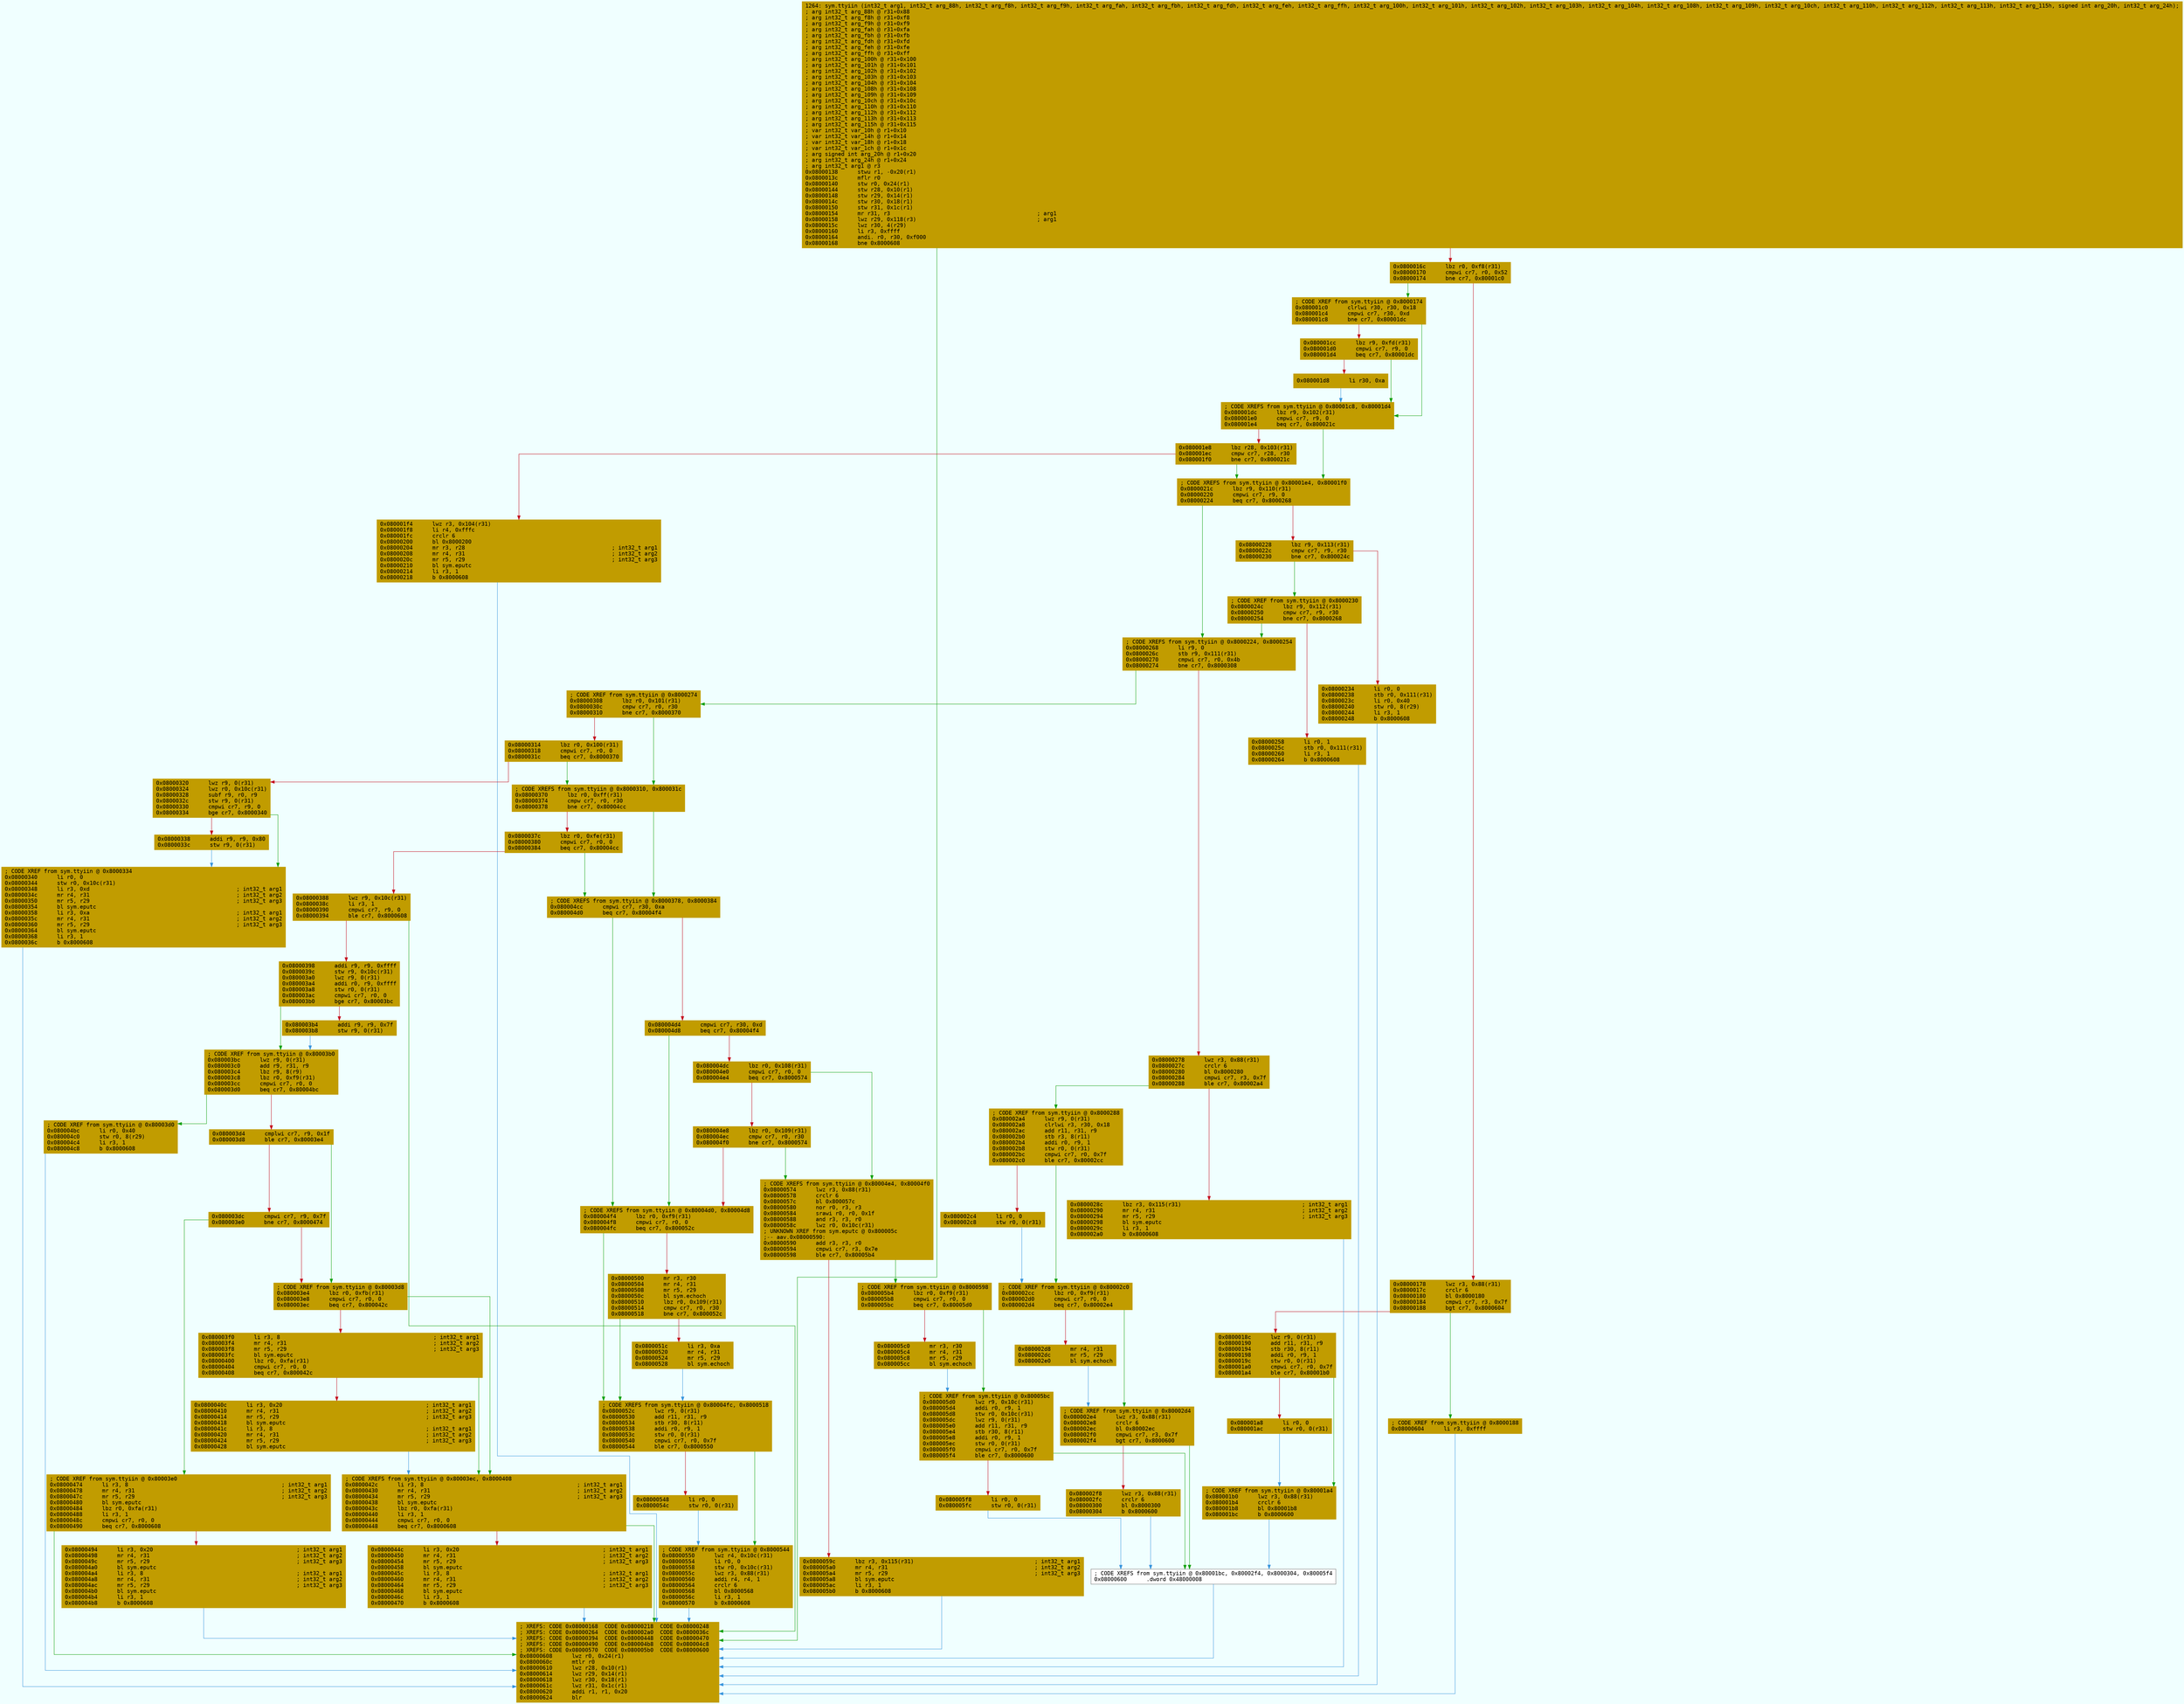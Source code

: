 digraph code {
	graph [bgcolor=azure fontsize=8 fontname="Courier" splines="ortho"];
	node [fillcolor=gray style=filled shape=box];
	edge [arrowhead="normal"];
	"0x08000138" [URL="sym.ttyiin/0x08000138", fillcolor="#c19c00",color="#c19c00", fontname="Courier",label="1264: sym.ttyiin (int32_t arg1, int32_t arg_88h, int32_t arg_f8h, int32_t arg_f9h, int32_t arg_fah, int32_t arg_fbh, int32_t arg_fdh, int32_t arg_feh, int32_t arg_ffh, int32_t arg_100h, int32_t arg_101h, int32_t arg_102h, int32_t arg_103h, int32_t arg_104h, int32_t arg_108h, int32_t arg_109h, int32_t arg_10ch, int32_t arg_110h, int32_t arg_112h, int32_t arg_113h, int32_t arg_115h, signed int arg_20h, int32_t arg_24h);\l; arg int32_t arg_88h @ r31+0x88\l; arg int32_t arg_f8h @ r31+0xf8\l; arg int32_t arg_f9h @ r31+0xf9\l; arg int32_t arg_fah @ r31+0xfa\l; arg int32_t arg_fbh @ r31+0xfb\l; arg int32_t arg_fdh @ r31+0xfd\l; arg int32_t arg_feh @ r31+0xfe\l; arg int32_t arg_ffh @ r31+0xff\l; arg int32_t arg_100h @ r31+0x100\l; arg int32_t arg_101h @ r31+0x101\l; arg int32_t arg_102h @ r31+0x102\l; arg int32_t arg_103h @ r31+0x103\l; arg int32_t arg_104h @ r31+0x104\l; arg int32_t arg_108h @ r31+0x108\l; arg int32_t arg_109h @ r31+0x109\l; arg int32_t arg_10ch @ r31+0x10c\l; arg int32_t arg_110h @ r31+0x110\l; arg int32_t arg_112h @ r31+0x112\l; arg int32_t arg_113h @ r31+0x113\l; arg int32_t arg_115h @ r31+0x115\l; var int32_t var_10h @ r1+0x10\l; var int32_t var_14h @ r1+0x14\l; var int32_t var_18h @ r1+0x18\l; var int32_t var_1ch @ r1+0x1c\l; arg signed int arg_20h @ r1+0x20\l; arg int32_t arg_24h @ r1+0x24\l; arg int32_t arg1 @ r3\l0x08000138      stwu r1, -0x20(r1)\l0x0800013c      mflr r0\l0x08000140      stw r0, 0x24(r1)\l0x08000144      stw r28, 0x10(r1)\l0x08000148      stw r29, 0x14(r1)\l0x0800014c      stw r30, 0x18(r1)\l0x08000150      stw r31, 0x1c(r1)\l0x08000154      mr r31, r3                                             ; arg1\l0x08000158      lwz r29, 0x118(r3)                                     ; arg1\l0x0800015c      lwz r30, 4(r29)\l0x08000160      li r3, 0xffff\l0x08000164      andi. r0, r30, 0xf000\l0x08000168      bne 0x8000608\l"]
	"0x0800016c" [URL="sym.ttyiin/0x0800016c", fillcolor="#c19c00",color="#c19c00", fontname="Courier",label="0x0800016c      lbz r0, 0xf8(r31)\l0x08000170      cmpwi cr7, r0, 0x52\l0x08000174      bne cr7, 0x80001c0\l"]
	"0x08000178" [URL="sym.ttyiin/0x08000178", fillcolor="#c19c00",color="#c19c00", fontname="Courier",label="0x08000178      lwz r3, 0x88(r31)\l0x0800017c      crclr 6\l0x08000180      bl 0x8000180\l0x08000184      cmpwi cr7, r3, 0x7f\l0x08000188      bgt cr7, 0x8000604\l"]
	"0x0800018c" [URL="sym.ttyiin/0x0800018c", fillcolor="#c19c00",color="#c19c00", fontname="Courier",label="0x0800018c      lwz r9, 0(r31)\l0x08000190      add r11, r31, r9\l0x08000194      stb r30, 8(r11)\l0x08000198      addi r0, r9, 1\l0x0800019c      stw r0, 0(r31)\l0x080001a0      cmpwi cr7, r0, 0x7f\l0x080001a4      ble cr7, 0x80001b0\l"]
	"0x080001a8" [URL="sym.ttyiin/0x080001a8", fillcolor="#c19c00",color="#c19c00", fontname="Courier",label="0x080001a8      li r0, 0\l0x080001ac      stw r0, 0(r31)\l"]
	"0x080001b0" [URL="sym.ttyiin/0x080001b0", fillcolor="#c19c00",color="#c19c00", fontname="Courier",label="; CODE XREF from sym.ttyiin @ 0x80001a4\l0x080001b0      lwz r3, 0x88(r31)\l0x080001b4      crclr 6\l0x080001b8      bl 0x80001b8\l0x080001bc      b 0x8000600\l"]
	"0x080001c0" [URL="sym.ttyiin/0x080001c0", fillcolor="#c19c00",color="#c19c00", fontname="Courier",label="; CODE XREF from sym.ttyiin @ 0x8000174\l0x080001c0      clrlwi r30, r30, 0x18\l0x080001c4      cmpwi cr7, r30, 0xd\l0x080001c8      bne cr7, 0x80001dc\l"]
	"0x080001cc" [URL="sym.ttyiin/0x080001cc", fillcolor="#c19c00",color="#c19c00", fontname="Courier",label="0x080001cc      lbz r9, 0xfd(r31)\l0x080001d0      cmpwi cr7, r9, 0\l0x080001d4      beq cr7, 0x80001dc\l"]
	"0x080001d8" [URL="sym.ttyiin/0x080001d8", fillcolor="#c19c00",color="#c19c00", fontname="Courier",label="0x080001d8      li r30, 0xa\l"]
	"0x080001dc" [URL="sym.ttyiin/0x080001dc", fillcolor="#c19c00",color="#c19c00", fontname="Courier",label="; CODE XREFS from sym.ttyiin @ 0x80001c8, 0x80001d4\l0x080001dc      lbz r9, 0x102(r31)\l0x080001e0      cmpwi cr7, r9, 0\l0x080001e4      beq cr7, 0x800021c\l"]
	"0x080001e8" [URL="sym.ttyiin/0x080001e8", fillcolor="#c19c00",color="#c19c00", fontname="Courier",label="0x080001e8      lbz r28, 0x103(r31)\l0x080001ec      cmpw cr7, r28, r30\l0x080001f0      bne cr7, 0x800021c\l"]
	"0x080001f4" [URL="sym.ttyiin/0x080001f4", fillcolor="#c19c00",color="#c19c00", fontname="Courier",label="0x080001f4      lwz r3, 0x104(r31)\l0x080001f8      li r4, 0xfffc\l0x080001fc      crclr 6\l0x08000200      bl 0x8000200\l0x08000204      mr r3, r28                                             ; int32_t arg1\l0x08000208      mr r4, r31                                             ; int32_t arg2\l0x0800020c      mr r5, r29                                             ; int32_t arg3\l0x08000210      bl sym.eputc\l0x08000214      li r3, 1\l0x08000218      b 0x8000608\l"]
	"0x0800021c" [URL="sym.ttyiin/0x0800021c", fillcolor="#c19c00",color="#c19c00", fontname="Courier",label="; CODE XREFS from sym.ttyiin @ 0x80001e4, 0x80001f0\l0x0800021c      lbz r9, 0x110(r31)\l0x08000220      cmpwi cr7, r9, 0\l0x08000224      beq cr7, 0x8000268\l"]
	"0x08000228" [URL="sym.ttyiin/0x08000228", fillcolor="#c19c00",color="#c19c00", fontname="Courier",label="0x08000228      lbz r9, 0x113(r31)\l0x0800022c      cmpw cr7, r9, r30\l0x08000230      bne cr7, 0x800024c\l"]
	"0x08000234" [URL="sym.ttyiin/0x08000234", fillcolor="#c19c00",color="#c19c00", fontname="Courier",label="0x08000234      li r0, 0\l0x08000238      stb r0, 0x111(r31)\l0x0800023c      li r0, 0x40\l0x08000240      stw r0, 8(r29)\l0x08000244      li r3, 1\l0x08000248      b 0x8000608\l"]
	"0x0800024c" [URL="sym.ttyiin/0x0800024c", fillcolor="#c19c00",color="#c19c00", fontname="Courier",label="; CODE XREF from sym.ttyiin @ 0x8000230\l0x0800024c      lbz r9, 0x112(r31)\l0x08000250      cmpw cr7, r9, r30\l0x08000254      bne cr7, 0x8000268\l"]
	"0x08000258" [URL="sym.ttyiin/0x08000258", fillcolor="#c19c00",color="#c19c00", fontname="Courier",label="0x08000258      li r0, 1\l0x0800025c      stb r0, 0x111(r31)\l0x08000260      li r3, 1\l0x08000264      b 0x8000608\l"]
	"0x08000268" [URL="sym.ttyiin/0x08000268", fillcolor="#c19c00",color="#c19c00", fontname="Courier",label="; CODE XREFS from sym.ttyiin @ 0x8000224, 0x8000254\l0x08000268      li r9, 0\l0x0800026c      stb r9, 0x111(r31)\l0x08000270      cmpwi cr7, r0, 0x4b\l0x08000274      bne cr7, 0x8000308\l"]
	"0x08000278" [URL="sym.ttyiin/0x08000278", fillcolor="#c19c00",color="#c19c00", fontname="Courier",label="0x08000278      lwz r3, 0x88(r31)\l0x0800027c      crclr 6\l0x08000280      bl 0x8000280\l0x08000284      cmpwi cr7, r3, 0x7f\l0x08000288      ble cr7, 0x80002a4\l"]
	"0x0800028c" [URL="sym.ttyiin/0x0800028c", fillcolor="#c19c00",color="#c19c00", fontname="Courier",label="0x0800028c      lbz r3, 0x115(r31)                                     ; int32_t arg1\l0x08000290      mr r4, r31                                             ; int32_t arg2\l0x08000294      mr r5, r29                                             ; int32_t arg3\l0x08000298      bl sym.eputc\l0x0800029c      li r3, 1\l0x080002a0      b 0x8000608\l"]
	"0x080002a4" [URL="sym.ttyiin/0x080002a4", fillcolor="#c19c00",color="#c19c00", fontname="Courier",label="; CODE XREF from sym.ttyiin @ 0x8000288\l0x080002a4      lwz r9, 0(r31)\l0x080002a8      clrlwi r3, r30, 0x18\l0x080002ac      add r11, r31, r9\l0x080002b0      stb r3, 8(r11)\l0x080002b4      addi r0, r9, 1\l0x080002b8      stw r0, 0(r31)\l0x080002bc      cmpwi cr7, r0, 0x7f\l0x080002c0      ble cr7, 0x80002cc\l"]
	"0x080002c4" [URL="sym.ttyiin/0x080002c4", fillcolor="#c19c00",color="#c19c00", fontname="Courier",label="0x080002c4      li r0, 0\l0x080002c8      stw r0, 0(r31)\l"]
	"0x080002cc" [URL="sym.ttyiin/0x080002cc", fillcolor="#c19c00",color="#c19c00", fontname="Courier",label="; CODE XREF from sym.ttyiin @ 0x80002c0\l0x080002cc      lbz r0, 0xf9(r31)\l0x080002d0      cmpwi cr7, r0, 0\l0x080002d4      beq cr7, 0x80002e4\l"]
	"0x080002d8" [URL="sym.ttyiin/0x080002d8", fillcolor="#c19c00",color="#c19c00", fontname="Courier",label="0x080002d8      mr r4, r31\l0x080002dc      mr r5, r29\l0x080002e0      bl sym.echoch\l"]
	"0x080002e4" [URL="sym.ttyiin/0x080002e4", fillcolor="#c19c00",color="#c19c00", fontname="Courier",label="; CODE XREF from sym.ttyiin @ 0x80002d4\l0x080002e4      lwz r3, 0x88(r31)\l0x080002e8      crclr 6\l0x080002ec      bl 0x80002ec\l0x080002f0      cmpwi cr7, r3, 0x7f\l0x080002f4      bgt cr7, 0x8000600\l"]
	"0x080002f8" [URL="sym.ttyiin/0x080002f8", fillcolor="#c19c00",color="#c19c00", fontname="Courier",label="0x080002f8      lwz r3, 0x88(r31)\l0x080002fc      crclr 6\l0x08000300      bl 0x8000300\l0x08000304      b 0x8000600\l"]
	"0x08000308" [URL="sym.ttyiin/0x08000308", fillcolor="#c19c00",color="#c19c00", fontname="Courier",label="; CODE XREF from sym.ttyiin @ 0x8000274\l0x08000308      lbz r0, 0x101(r31)\l0x0800030c      cmpw cr7, r0, r30\l0x08000310      bne cr7, 0x8000370\l"]
	"0x08000314" [URL="sym.ttyiin/0x08000314", fillcolor="#c19c00",color="#c19c00", fontname="Courier",label="0x08000314      lbz r0, 0x100(r31)\l0x08000318      cmpwi cr7, r0, 0\l0x0800031c      beq cr7, 0x8000370\l"]
	"0x08000320" [URL="sym.ttyiin/0x08000320", fillcolor="#c19c00",color="#c19c00", fontname="Courier",label="0x08000320      lwz r9, 0(r31)\l0x08000324      lwz r0, 0x10c(r31)\l0x08000328      subf r9, r0, r9\l0x0800032c      stw r9, 0(r31)\l0x08000330      cmpwi cr7, r9, 0\l0x08000334      bge cr7, 0x8000340\l"]
	"0x08000338" [URL="sym.ttyiin/0x08000338", fillcolor="#c19c00",color="#c19c00", fontname="Courier",label="0x08000338      addi r9, r9, 0x80\l0x0800033c      stw r9, 0(r31)\l"]
	"0x08000340" [URL="sym.ttyiin/0x08000340", fillcolor="#c19c00",color="#c19c00", fontname="Courier",label="; CODE XREF from sym.ttyiin @ 0x8000334\l0x08000340      li r0, 0\l0x08000344      stw r0, 0x10c(r31)\l0x08000348      li r3, 0xd                                             ; int32_t arg1\l0x0800034c      mr r4, r31                                             ; int32_t arg2\l0x08000350      mr r5, r29                                             ; int32_t arg3\l0x08000354      bl sym.eputc\l0x08000358      li r3, 0xa                                             ; int32_t arg1\l0x0800035c      mr r4, r31                                             ; int32_t arg2\l0x08000360      mr r5, r29                                             ; int32_t arg3\l0x08000364      bl sym.eputc\l0x08000368      li r3, 1\l0x0800036c      b 0x8000608\l"]
	"0x08000370" [URL="sym.ttyiin/0x08000370", fillcolor="#c19c00",color="#c19c00", fontname="Courier",label="; CODE XREFS from sym.ttyiin @ 0x8000310, 0x800031c\l0x08000370      lbz r0, 0xff(r31)\l0x08000374      cmpw cr7, r0, r30\l0x08000378      bne cr7, 0x80004cc\l"]
	"0x0800037c" [URL="sym.ttyiin/0x0800037c", fillcolor="#c19c00",color="#c19c00", fontname="Courier",label="0x0800037c      lbz r0, 0xfe(r31)\l0x08000380      cmpwi cr7, r0, 0\l0x08000384      beq cr7, 0x80004cc\l"]
	"0x08000388" [URL="sym.ttyiin/0x08000388", fillcolor="#c19c00",color="#c19c00", fontname="Courier",label="0x08000388      lwz r9, 0x10c(r31)\l0x0800038c      li r3, 1\l0x08000390      cmpwi cr7, r9, 0\l0x08000394      ble cr7, 0x8000608\l"]
	"0x08000398" [URL="sym.ttyiin/0x08000398", fillcolor="#c19c00",color="#c19c00", fontname="Courier",label="0x08000398      addi r9, r9, 0xffff\l0x0800039c      stw r9, 0x10c(r31)\l0x080003a0      lwz r9, 0(r31)\l0x080003a4      addi r0, r9, 0xffff\l0x080003a8      stw r0, 0(r31)\l0x080003ac      cmpwi cr7, r0, 0\l0x080003b0      bge cr7, 0x80003bc\l"]
	"0x080003b4" [URL="sym.ttyiin/0x080003b4", fillcolor="#c19c00",color="#c19c00", fontname="Courier",label="0x080003b4      addi r9, r9, 0x7f\l0x080003b8      stw r9, 0(r31)\l"]
	"0x080003bc" [URL="sym.ttyiin/0x080003bc", fillcolor="#c19c00",color="#c19c00", fontname="Courier",label="; CODE XREF from sym.ttyiin @ 0x80003b0\l0x080003bc      lwz r9, 0(r31)\l0x080003c0      add r9, r31, r9\l0x080003c4      lbz r9, 8(r9)\l0x080003c8      lbz r0, 0xf9(r31)\l0x080003cc      cmpwi cr7, r0, 0\l0x080003d0      beq cr7, 0x80004bc\l"]
	"0x080003d4" [URL="sym.ttyiin/0x080003d4", fillcolor="#c19c00",color="#c19c00", fontname="Courier",label="0x080003d4      cmplwi cr7, r9, 0x1f\l0x080003d8      ble cr7, 0x80003e4\l"]
	"0x080003dc" [URL="sym.ttyiin/0x080003dc", fillcolor="#c19c00",color="#c19c00", fontname="Courier",label="0x080003dc      cmpwi cr7, r9, 0x7f\l0x080003e0      bne cr7, 0x8000474\l"]
	"0x080003e4" [URL="sym.ttyiin/0x080003e4", fillcolor="#c19c00",color="#c19c00", fontname="Courier",label="; CODE XREF from sym.ttyiin @ 0x80003d8\l0x080003e4      lbz r0, 0xfb(r31)\l0x080003e8      cmpwi cr7, r0, 0\l0x080003ec      beq cr7, 0x800042c\l"]
	"0x080003f0" [URL="sym.ttyiin/0x080003f0", fillcolor="#c19c00",color="#c19c00", fontname="Courier",label="0x080003f0      li r3, 8                                               ; int32_t arg1\l0x080003f4      mr r4, r31                                             ; int32_t arg2\l0x080003f8      mr r5, r29                                             ; int32_t arg3\l0x080003fc      bl sym.eputc\l0x08000400      lbz r0, 0xfa(r31)\l0x08000404      cmpwi cr7, r0, 0\l0x08000408      beq cr7, 0x800042c\l"]
	"0x0800040c" [URL="sym.ttyiin/0x0800040c", fillcolor="#c19c00",color="#c19c00", fontname="Courier",label="0x0800040c      li r3, 0x20                                            ; int32_t arg1\l0x08000410      mr r4, r31                                             ; int32_t arg2\l0x08000414      mr r5, r29                                             ; int32_t arg3\l0x08000418      bl sym.eputc\l0x0800041c      li r3, 8                                               ; int32_t arg1\l0x08000420      mr r4, r31                                             ; int32_t arg2\l0x08000424      mr r5, r29                                             ; int32_t arg3\l0x08000428      bl sym.eputc\l"]
	"0x0800042c" [URL="sym.ttyiin/0x0800042c", fillcolor="#c19c00",color="#c19c00", fontname="Courier",label="; CODE XREFS from sym.ttyiin @ 0x80003ec, 0x8000408\l0x0800042c      li r3, 8                                               ; int32_t arg1\l0x08000430      mr r4, r31                                             ; int32_t arg2\l0x08000434      mr r5, r29                                             ; int32_t arg3\l0x08000438      bl sym.eputc\l0x0800043c      lbz r0, 0xfa(r31)\l0x08000440      li r3, 1\l0x08000444      cmpwi cr7, r0, 0\l0x08000448      beq cr7, 0x8000608\l"]
	"0x0800044c" [URL="sym.ttyiin/0x0800044c", fillcolor="#c19c00",color="#c19c00", fontname="Courier",label="0x0800044c      li r3, 0x20                                            ; int32_t arg1\l0x08000450      mr r4, r31                                             ; int32_t arg2\l0x08000454      mr r5, r29                                             ; int32_t arg3\l0x08000458      bl sym.eputc\l0x0800045c      li r3, 8                                               ; int32_t arg1\l0x08000460      mr r4, r31                                             ; int32_t arg2\l0x08000464      mr r5, r29                                             ; int32_t arg3\l0x08000468      bl sym.eputc\l0x0800046c      li r3, 1\l0x08000470      b 0x8000608\l"]
	"0x08000474" [URL="sym.ttyiin/0x08000474", fillcolor="#c19c00",color="#c19c00", fontname="Courier",label="; CODE XREF from sym.ttyiin @ 0x80003e0\l0x08000474      li r3, 8                                               ; int32_t arg1\l0x08000478      mr r4, r31                                             ; int32_t arg2\l0x0800047c      mr r5, r29                                             ; int32_t arg3\l0x08000480      bl sym.eputc\l0x08000484      lbz r0, 0xfa(r31)\l0x08000488      li r3, 1\l0x0800048c      cmpwi cr7, r0, 0\l0x08000490      beq cr7, 0x8000608\l"]
	"0x08000494" [URL="sym.ttyiin/0x08000494", fillcolor="#c19c00",color="#c19c00", fontname="Courier",label="0x08000494      li r3, 0x20                                            ; int32_t arg1\l0x08000498      mr r4, r31                                             ; int32_t arg2\l0x0800049c      mr r5, r29                                             ; int32_t arg3\l0x080004a0      bl sym.eputc\l0x080004a4      li r3, 8                                               ; int32_t arg1\l0x080004a8      mr r4, r31                                             ; int32_t arg2\l0x080004ac      mr r5, r29                                             ; int32_t arg3\l0x080004b0      bl sym.eputc\l0x080004b4      li r3, 1\l0x080004b8      b 0x8000608\l"]
	"0x080004bc" [URL="sym.ttyiin/0x080004bc", fillcolor="#c19c00",color="#c19c00", fontname="Courier",label="; CODE XREF from sym.ttyiin @ 0x80003d0\l0x080004bc      li r0, 0x40\l0x080004c0      stw r0, 8(r29)\l0x080004c4      li r3, 1\l0x080004c8      b 0x8000608\l"]
	"0x080004cc" [URL="sym.ttyiin/0x080004cc", fillcolor="#c19c00",color="#c19c00", fontname="Courier",label="; CODE XREFS from sym.ttyiin @ 0x8000378, 0x8000384\l0x080004cc      cmpwi cr7, r30, 0xa\l0x080004d0      beq cr7, 0x80004f4\l"]
	"0x080004d4" [URL="sym.ttyiin/0x080004d4", fillcolor="#c19c00",color="#c19c00", fontname="Courier",label="0x080004d4      cmpwi cr7, r30, 0xd\l0x080004d8      beq cr7, 0x80004f4\l"]
	"0x080004dc" [URL="sym.ttyiin/0x080004dc", fillcolor="#c19c00",color="#c19c00", fontname="Courier",label="0x080004dc      lbz r0, 0x108(r31)\l0x080004e0      cmpwi cr7, r0, 0\l0x080004e4      beq cr7, 0x8000574\l"]
	"0x080004e8" [URL="sym.ttyiin/0x080004e8", fillcolor="#c19c00",color="#c19c00", fontname="Courier",label="0x080004e8      lbz r0, 0x109(r31)\l0x080004ec      cmpw cr7, r0, r30\l0x080004f0      bne cr7, 0x8000574\l"]
	"0x080004f4" [URL="sym.ttyiin/0x080004f4", fillcolor="#c19c00",color="#c19c00", fontname="Courier",label="; CODE XREFS from sym.ttyiin @ 0x80004d0, 0x80004d8\l0x080004f4      lbz r0, 0xf9(r31)\l0x080004f8      cmpwi cr7, r0, 0\l0x080004fc      beq cr7, 0x800052c\l"]
	"0x08000500" [URL="sym.ttyiin/0x08000500", fillcolor="#c19c00",color="#c19c00", fontname="Courier",label="0x08000500      mr r3, r30\l0x08000504      mr r4, r31\l0x08000508      mr r5, r29\l0x0800050c      bl sym.echoch\l0x08000510      lbz r0, 0x109(r31)\l0x08000514      cmpw cr7, r0, r30\l0x08000518      bne cr7, 0x800052c\l"]
	"0x0800051c" [URL="sym.ttyiin/0x0800051c", fillcolor="#c19c00",color="#c19c00", fontname="Courier",label="0x0800051c      li r3, 0xa\l0x08000520      mr r4, r31\l0x08000524      mr r5, r29\l0x08000528      bl sym.echoch\l"]
	"0x0800052c" [URL="sym.ttyiin/0x0800052c", fillcolor="#c19c00",color="#c19c00", fontname="Courier",label="; CODE XREFS from sym.ttyiin @ 0x80004fc, 0x8000518\l0x0800052c      lwz r9, 0(r31)\l0x08000530      add r11, r31, r9\l0x08000534      stb r30, 8(r11)\l0x08000538      addi r0, r9, 1\l0x0800053c      stw r0, 0(r31)\l0x08000540      cmpwi cr7, r0, 0x7f\l0x08000544      ble cr7, 0x8000550\l"]
	"0x08000548" [URL="sym.ttyiin/0x08000548", fillcolor="#c19c00",color="#c19c00", fontname="Courier",label="0x08000548      li r0, 0\l0x0800054c      stw r0, 0(r31)\l"]
	"0x08000550" [URL="sym.ttyiin/0x08000550", fillcolor="#c19c00",color="#c19c00", fontname="Courier",label="; CODE XREF from sym.ttyiin @ 0x8000544\l0x08000550      lwz r4, 0x10c(r31)\l0x08000554      li r0, 0\l0x08000558      stw r0, 0x10c(r31)\l0x0800055c      lwz r3, 0x88(r31)\l0x08000560      addi r4, r4, 1\l0x08000564      crclr 6\l0x08000568      bl 0x8000568\l0x0800056c      li r3, 1\l0x08000570      b 0x8000608\l"]
	"0x08000574" [URL="sym.ttyiin/0x08000574", fillcolor="#c19c00",color="#c19c00", fontname="Courier",label="; CODE XREFS from sym.ttyiin @ 0x80004e4, 0x80004f0\l0x08000574      lwz r3, 0x88(r31)\l0x08000578      crclr 6\l0x0800057c      bl 0x800057c\l0x08000580      nor r0, r3, r3\l0x08000584      srawi r0, r0, 0x1f\l0x08000588      and r3, r3, r0\l0x0800058c      lwz r0, 0x10c(r31)\l; UNKNOWN XREF from sym.eputc @ 0x800005c\l;-- aav.0x08000590:\l0x08000590      add r3, r3, r0\l0x08000594      cmpwi cr7, r3, 0x7e\l0x08000598      ble cr7, 0x80005b4\l"]
	"0x0800059c" [URL="sym.ttyiin/0x0800059c", fillcolor="#c19c00",color="#c19c00", fontname="Courier",label="0x0800059c      lbz r3, 0x115(r31)                                     ; int32_t arg1\l0x080005a0      mr r4, r31                                             ; int32_t arg2\l0x080005a4      mr r5, r29                                             ; int32_t arg3\l0x080005a8      bl sym.eputc\l0x080005ac      li r3, 1\l0x080005b0      b 0x8000608\l"]
	"0x080005b4" [URL="sym.ttyiin/0x080005b4", fillcolor="#c19c00",color="#c19c00", fontname="Courier",label="; CODE XREF from sym.ttyiin @ 0x8000598\l0x080005b4      lbz r0, 0xf9(r31)\l0x080005b8      cmpwi cr7, r0, 0\l0x080005bc      beq cr7, 0x80005d0\l"]
	"0x080005c0" [URL="sym.ttyiin/0x080005c0", fillcolor="#c19c00",color="#c19c00", fontname="Courier",label="0x080005c0      mr r3, r30\l0x080005c4      mr r4, r31\l0x080005c8      mr r5, r29\l0x080005cc      bl sym.echoch\l"]
	"0x080005d0" [URL="sym.ttyiin/0x080005d0", fillcolor="#c19c00",color="#c19c00", fontname="Courier",label="; CODE XREF from sym.ttyiin @ 0x80005bc\l0x080005d0      lwz r9, 0x10c(r31)\l0x080005d4      addi r0, r9, 1\l0x080005d8      stw r0, 0x10c(r31)\l0x080005dc      lwz r9, 0(r31)\l0x080005e0      add r11, r31, r9\l0x080005e4      stb r30, 8(r11)\l0x080005e8      addi r0, r9, 1\l0x080005ec      stw r0, 0(r31)\l0x080005f0      cmpwi cr7, r0, 0x7f\l0x080005f4      ble cr7, 0x8000600\l"]
	"0x080005f8" [URL="sym.ttyiin/0x080005f8", fillcolor="#c19c00",color="#c19c00", fontname="Courier",label="0x080005f8      li r0, 0\l0x080005fc      stw r0, 0(r31)\l"]
	"0x08000600" [URL="sym.ttyiin/0x08000600", fillcolor="white",color="#767676", fontname="Courier",label="; CODE XREFS from sym.ttyiin @ 0x80001bc, 0x80002f4, 0x8000304, 0x80005f4\l0x08000600      .dword 0x48000008\l"]
	"0x08000604" [URL="sym.ttyiin/0x08000604", fillcolor="#c19c00",color="#c19c00", fontname="Courier",label="; CODE XREF from sym.ttyiin @ 0x8000188\l0x08000604      li r3, 0xffff\l"]
	"0x08000608" [URL="sym.ttyiin/0x08000608", fillcolor="#c19c00",color="#c19c00", fontname="Courier",label="; XREFS: CODE 0x08000168  CODE 0x08000218  CODE 0x08000248  \l; XREFS: CODE 0x08000264  CODE 0x080002a0  CODE 0x0800036c  \l; XREFS: CODE 0x08000394  CODE 0x08000448  CODE 0x08000470  \l; XREFS: CODE 0x08000490  CODE 0x080004b8  CODE 0x080004c8  \l; XREFS: CODE 0x08000570  CODE 0x080005b0  CODE 0x08000600  \l0x08000608      lwz r0, 0x24(r1)\l0x0800060c      mtlr r0\l0x08000610      lwz r28, 0x10(r1)\l0x08000614      lwz r29, 0x14(r1)\l0x08000618      lwz r30, 0x18(r1)\l0x0800061c      lwz r31, 0x1c(r1)\l0x08000620      addi r1, r1, 0x20\l0x08000624      blr\l"]
        "0x08000138" -> "0x08000608" [color="#13a10e"];
        "0x08000138" -> "0x0800016c" [color="#c50f1f"];
        "0x0800016c" -> "0x080001c0" [color="#13a10e"];
        "0x0800016c" -> "0x08000178" [color="#c50f1f"];
        "0x08000178" -> "0x08000604" [color="#13a10e"];
        "0x08000178" -> "0x0800018c" [color="#c50f1f"];
        "0x0800018c" -> "0x080001b0" [color="#13a10e"];
        "0x0800018c" -> "0x080001a8" [color="#c50f1f"];
        "0x080001a8" -> "0x080001b0" [color="#3a96dd"];
        "0x080001b0" -> "0x08000600" [color="#3a96dd"];
        "0x080001c0" -> "0x080001dc" [color="#13a10e"];
        "0x080001c0" -> "0x080001cc" [color="#c50f1f"];
        "0x080001cc" -> "0x080001dc" [color="#13a10e"];
        "0x080001cc" -> "0x080001d8" [color="#c50f1f"];
        "0x080001d8" -> "0x080001dc" [color="#3a96dd"];
        "0x080001dc" -> "0x0800021c" [color="#13a10e"];
        "0x080001dc" -> "0x080001e8" [color="#c50f1f"];
        "0x080001e8" -> "0x0800021c" [color="#13a10e"];
        "0x080001e8" -> "0x080001f4" [color="#c50f1f"];
        "0x080001f4" -> "0x08000608" [color="#3a96dd"];
        "0x0800021c" -> "0x08000268" [color="#13a10e"];
        "0x0800021c" -> "0x08000228" [color="#c50f1f"];
        "0x08000228" -> "0x0800024c" [color="#13a10e"];
        "0x08000228" -> "0x08000234" [color="#c50f1f"];
        "0x08000234" -> "0x08000608" [color="#3a96dd"];
        "0x0800024c" -> "0x08000268" [color="#13a10e"];
        "0x0800024c" -> "0x08000258" [color="#c50f1f"];
        "0x08000258" -> "0x08000608" [color="#3a96dd"];
        "0x08000268" -> "0x08000308" [color="#13a10e"];
        "0x08000268" -> "0x08000278" [color="#c50f1f"];
        "0x08000278" -> "0x080002a4" [color="#13a10e"];
        "0x08000278" -> "0x0800028c" [color="#c50f1f"];
        "0x0800028c" -> "0x08000608" [color="#3a96dd"];
        "0x080002a4" -> "0x080002cc" [color="#13a10e"];
        "0x080002a4" -> "0x080002c4" [color="#c50f1f"];
        "0x080002c4" -> "0x080002cc" [color="#3a96dd"];
        "0x080002cc" -> "0x080002e4" [color="#13a10e"];
        "0x080002cc" -> "0x080002d8" [color="#c50f1f"];
        "0x080002d8" -> "0x080002e4" [color="#3a96dd"];
        "0x080002e4" -> "0x08000600" [color="#13a10e"];
        "0x080002e4" -> "0x080002f8" [color="#c50f1f"];
        "0x080002f8" -> "0x08000600" [color="#3a96dd"];
        "0x08000308" -> "0x08000370" [color="#13a10e"];
        "0x08000308" -> "0x08000314" [color="#c50f1f"];
        "0x08000314" -> "0x08000370" [color="#13a10e"];
        "0x08000314" -> "0x08000320" [color="#c50f1f"];
        "0x08000320" -> "0x08000340" [color="#13a10e"];
        "0x08000320" -> "0x08000338" [color="#c50f1f"];
        "0x08000338" -> "0x08000340" [color="#3a96dd"];
        "0x08000340" -> "0x08000608" [color="#3a96dd"];
        "0x08000370" -> "0x080004cc" [color="#13a10e"];
        "0x08000370" -> "0x0800037c" [color="#c50f1f"];
        "0x0800037c" -> "0x080004cc" [color="#13a10e"];
        "0x0800037c" -> "0x08000388" [color="#c50f1f"];
        "0x08000388" -> "0x08000608" [color="#13a10e"];
        "0x08000388" -> "0x08000398" [color="#c50f1f"];
        "0x08000398" -> "0x080003bc" [color="#13a10e"];
        "0x08000398" -> "0x080003b4" [color="#c50f1f"];
        "0x080003b4" -> "0x080003bc" [color="#3a96dd"];
        "0x080003bc" -> "0x080004bc" [color="#13a10e"];
        "0x080003bc" -> "0x080003d4" [color="#c50f1f"];
        "0x080003d4" -> "0x080003e4" [color="#13a10e"];
        "0x080003d4" -> "0x080003dc" [color="#c50f1f"];
        "0x080003dc" -> "0x08000474" [color="#13a10e"];
        "0x080003dc" -> "0x080003e4" [color="#c50f1f"];
        "0x080003e4" -> "0x0800042c" [color="#13a10e"];
        "0x080003e4" -> "0x080003f0" [color="#c50f1f"];
        "0x080003f0" -> "0x0800042c" [color="#13a10e"];
        "0x080003f0" -> "0x0800040c" [color="#c50f1f"];
        "0x0800040c" -> "0x0800042c" [color="#3a96dd"];
        "0x0800042c" -> "0x08000608" [color="#13a10e"];
        "0x0800042c" -> "0x0800044c" [color="#c50f1f"];
        "0x0800044c" -> "0x08000608" [color="#3a96dd"];
        "0x08000474" -> "0x08000608" [color="#13a10e"];
        "0x08000474" -> "0x08000494" [color="#c50f1f"];
        "0x08000494" -> "0x08000608" [color="#3a96dd"];
        "0x080004bc" -> "0x08000608" [color="#3a96dd"];
        "0x080004cc" -> "0x080004f4" [color="#13a10e"];
        "0x080004cc" -> "0x080004d4" [color="#c50f1f"];
        "0x080004d4" -> "0x080004f4" [color="#13a10e"];
        "0x080004d4" -> "0x080004dc" [color="#c50f1f"];
        "0x080004dc" -> "0x08000574" [color="#13a10e"];
        "0x080004dc" -> "0x080004e8" [color="#c50f1f"];
        "0x080004e8" -> "0x08000574" [color="#13a10e"];
        "0x080004e8" -> "0x080004f4" [color="#c50f1f"];
        "0x080004f4" -> "0x0800052c" [color="#13a10e"];
        "0x080004f4" -> "0x08000500" [color="#c50f1f"];
        "0x08000500" -> "0x0800052c" [color="#13a10e"];
        "0x08000500" -> "0x0800051c" [color="#c50f1f"];
        "0x0800051c" -> "0x0800052c" [color="#3a96dd"];
        "0x0800052c" -> "0x08000550" [color="#13a10e"];
        "0x0800052c" -> "0x08000548" [color="#c50f1f"];
        "0x08000548" -> "0x08000550" [color="#3a96dd"];
        "0x08000550" -> "0x08000608" [color="#3a96dd"];
        "0x08000574" -> "0x080005b4" [color="#13a10e"];
        "0x08000574" -> "0x0800059c" [color="#c50f1f"];
        "0x0800059c" -> "0x08000608" [color="#3a96dd"];
        "0x080005b4" -> "0x080005d0" [color="#13a10e"];
        "0x080005b4" -> "0x080005c0" [color="#c50f1f"];
        "0x080005c0" -> "0x080005d0" [color="#3a96dd"];
        "0x080005d0" -> "0x08000600" [color="#13a10e"];
        "0x080005d0" -> "0x080005f8" [color="#c50f1f"];
        "0x080005f8" -> "0x08000600" [color="#3a96dd"];
        "0x08000600" -> "0x08000608" [color="#3a96dd"];
        "0x08000604" -> "0x08000608" [color="#3a96dd"];
}
